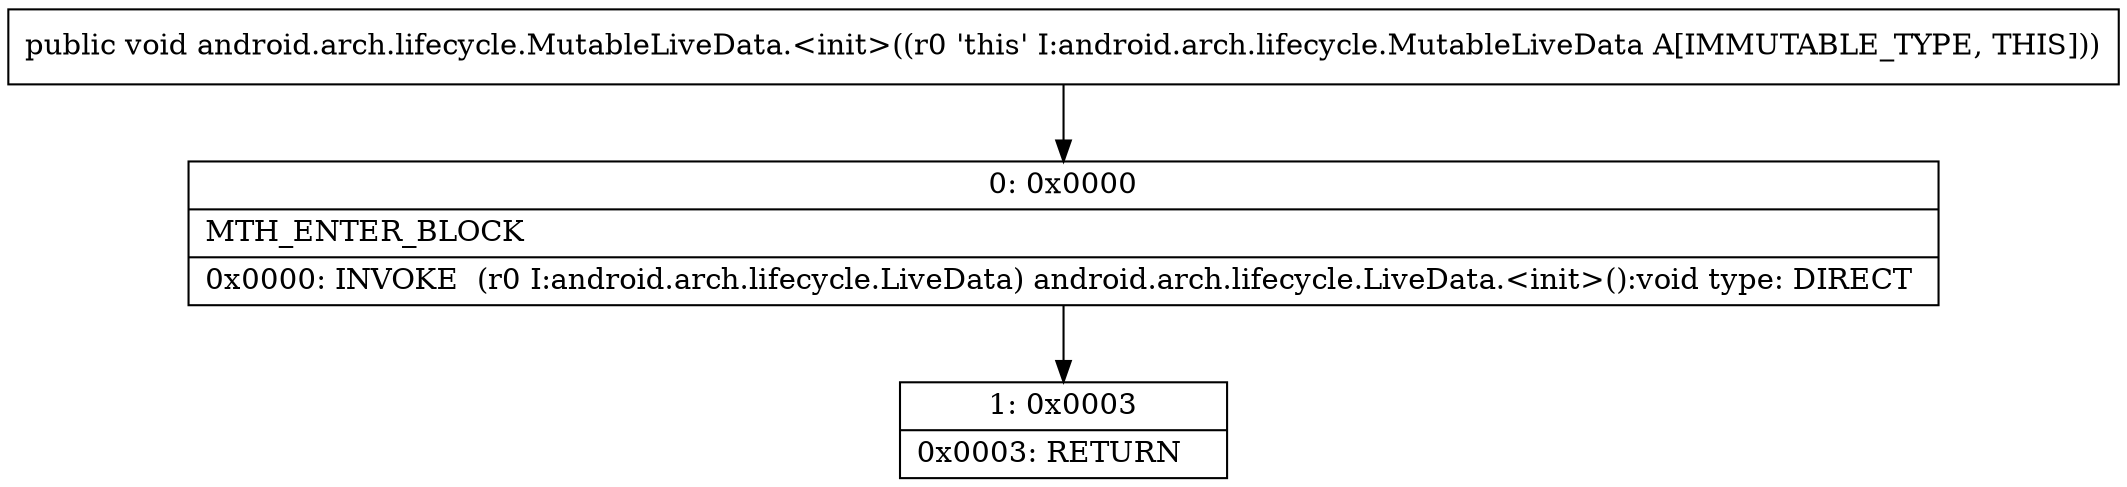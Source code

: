 digraph "CFG forandroid.arch.lifecycle.MutableLiveData.\<init\>()V" {
Node_0 [shape=record,label="{0\:\ 0x0000|MTH_ENTER_BLOCK\l|0x0000: INVOKE  (r0 I:android.arch.lifecycle.LiveData) android.arch.lifecycle.LiveData.\<init\>():void type: DIRECT \l}"];
Node_1 [shape=record,label="{1\:\ 0x0003|0x0003: RETURN   \l}"];
MethodNode[shape=record,label="{public void android.arch.lifecycle.MutableLiveData.\<init\>((r0 'this' I:android.arch.lifecycle.MutableLiveData A[IMMUTABLE_TYPE, THIS])) }"];
MethodNode -> Node_0;
Node_0 -> Node_1;
}

